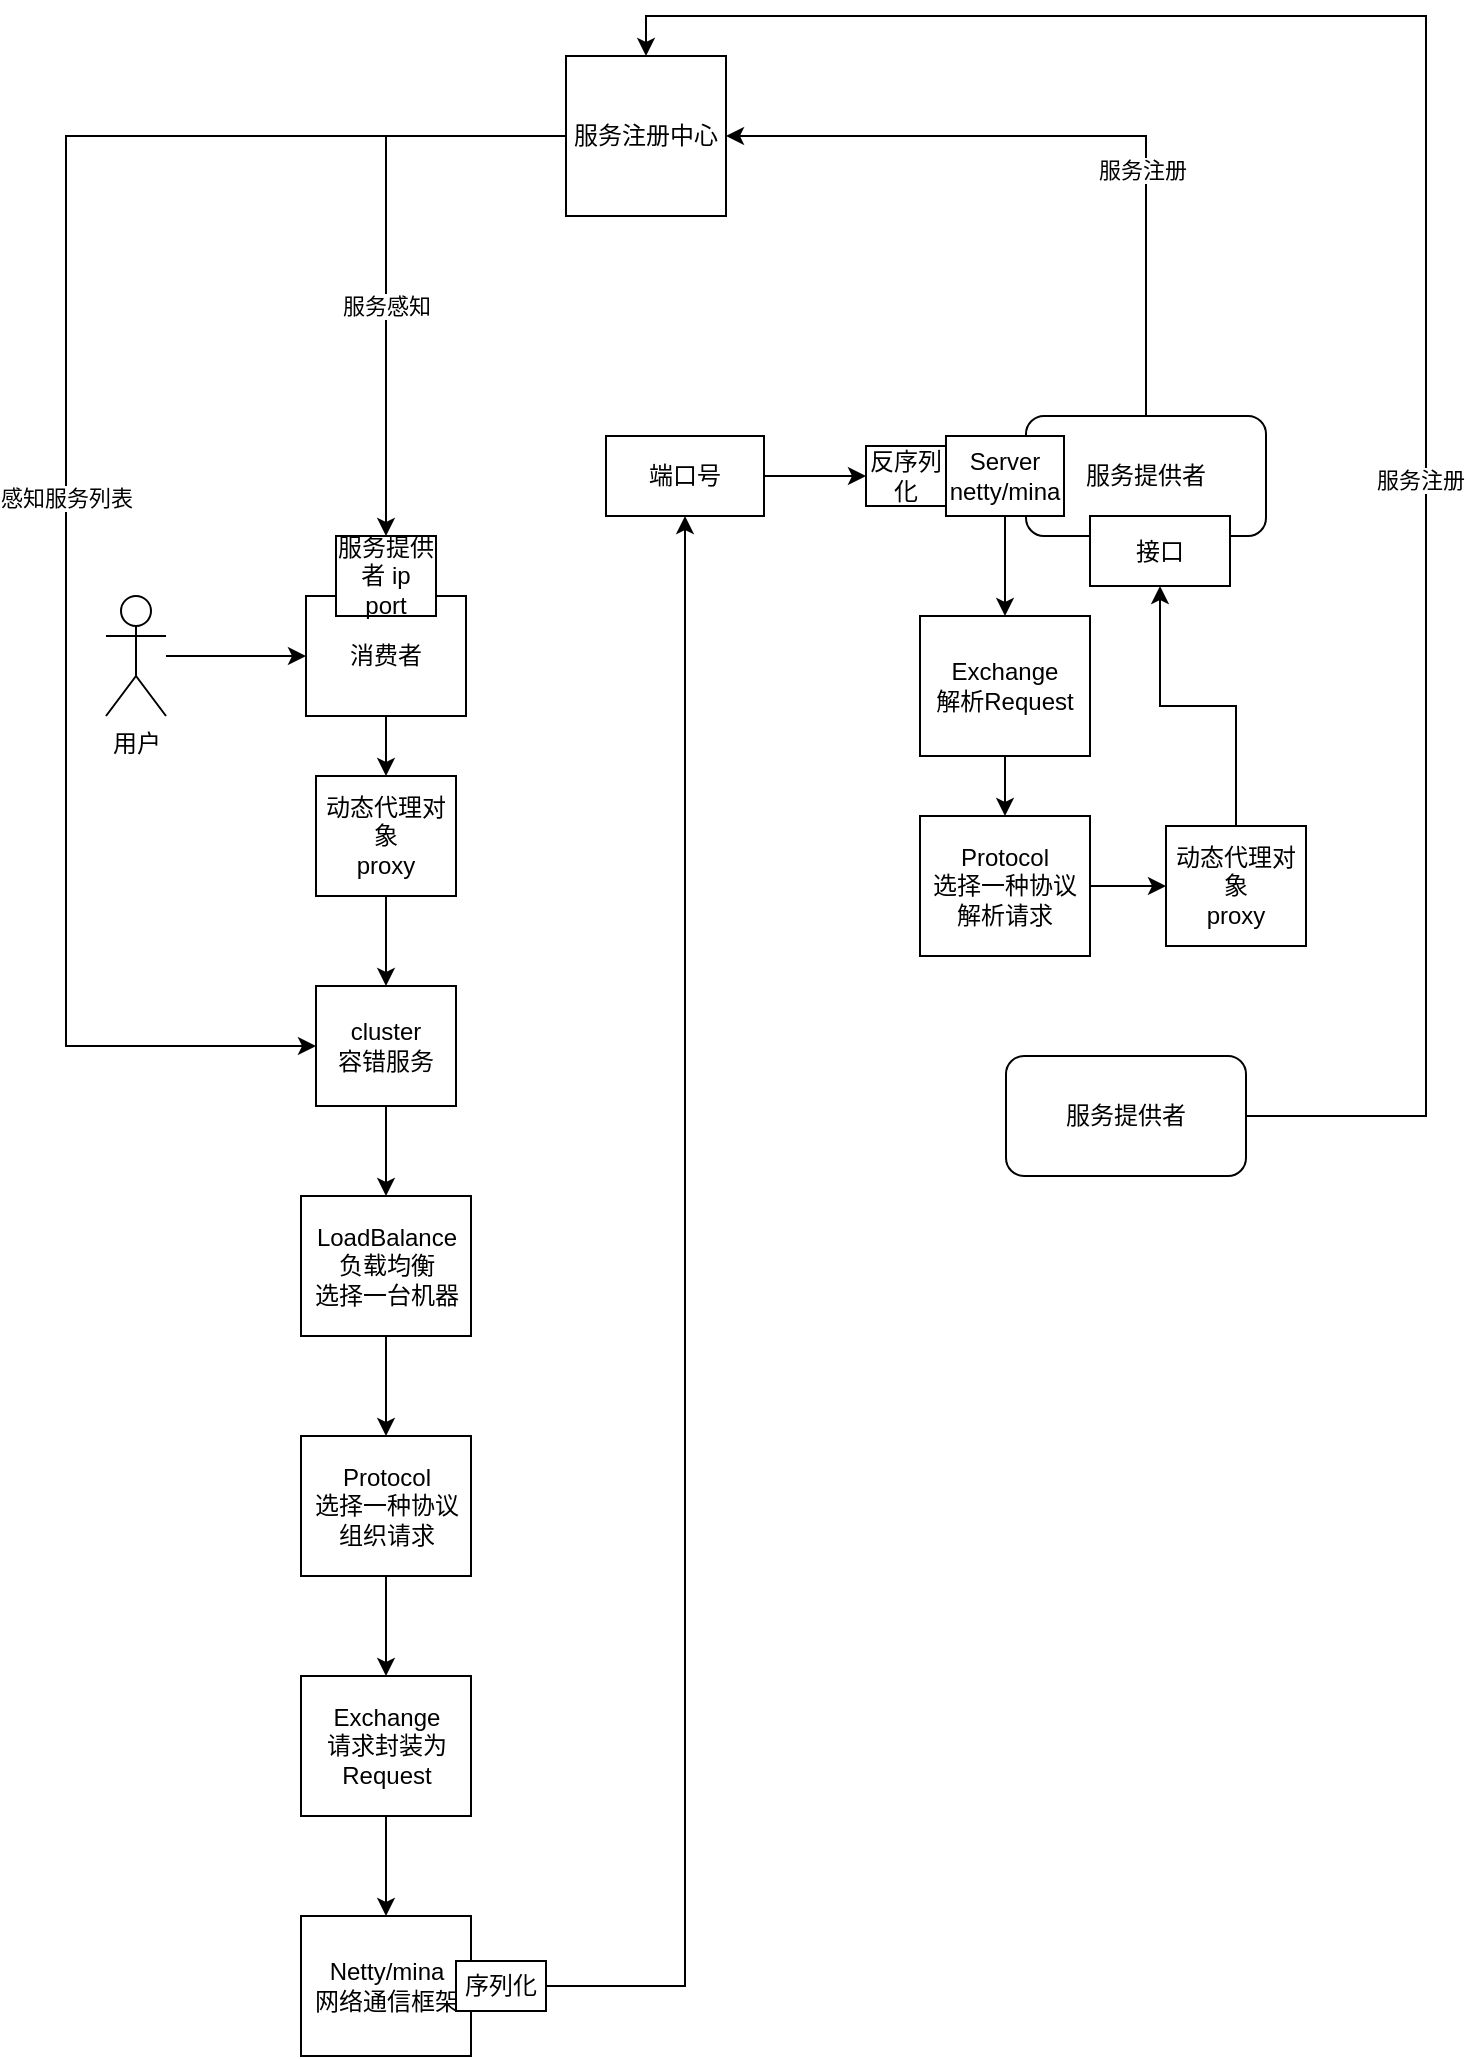 <mxfile version="14.6.13" type="device"><diagram id="opir376C2frsNPWuP8xq" name="第 1 页"><mxGraphModel dx="1186" dy="595" grid="1" gridSize="10" guides="1" tooltips="1" connect="1" arrows="1" fold="1" page="1" pageScale="1" pageWidth="827" pageHeight="1169" math="0" shadow="0"><root><mxCell id="0"/><mxCell id="1" parent="0"/><mxCell id="wSwoKT_neSM9T_dvpItG-6" style="edgeStyle=orthogonalEdgeStyle;rounded=0;orthogonalLoop=1;jettySize=auto;html=1;" edge="1" parent="1" source="wSwoKT_neSM9T_dvpItG-1" target="wSwoKT_neSM9T_dvpItG-7"><mxGeometry relative="1" as="geometry"><mxPoint x="160" y="390" as="targetPoint"/></mxGeometry></mxCell><mxCell id="wSwoKT_neSM9T_dvpItG-1" value="用户" style="shape=umlActor;verticalLabelPosition=bottom;verticalAlign=top;html=1;outlineConnect=0;" vertex="1" parent="1"><mxGeometry x="70" y="360" width="30" height="60" as="geometry"/></mxCell><mxCell id="wSwoKT_neSM9T_dvpItG-17" style="edgeStyle=orthogonalEdgeStyle;rounded=0;orthogonalLoop=1;jettySize=auto;html=1;entryX=0.5;entryY=0;entryDx=0;entryDy=0;" edge="1" parent="1" source="wSwoKT_neSM9T_dvpItG-7" target="wSwoKT_neSM9T_dvpItG-19"><mxGeometry relative="1" as="geometry"><mxPoint x="210" y="460" as="targetPoint"/></mxGeometry></mxCell><mxCell id="wSwoKT_neSM9T_dvpItG-7" value="消费者" style="rounded=0;whiteSpace=wrap;html=1;" vertex="1" parent="1"><mxGeometry x="170" y="360" width="80" height="60" as="geometry"/></mxCell><mxCell id="wSwoKT_neSM9T_dvpItG-15" style="edgeStyle=orthogonalEdgeStyle;rounded=0;orthogonalLoop=1;jettySize=auto;html=1;exitX=0;exitY=0.5;exitDx=0;exitDy=0;entryX=0.5;entryY=0;entryDx=0;entryDy=0;" edge="1" parent="1" source="wSwoKT_neSM9T_dvpItG-8" target="wSwoKT_neSM9T_dvpItG-27"><mxGeometry relative="1" as="geometry"><mxPoint x="210" y="300" as="targetPoint"/></mxGeometry></mxCell><mxCell id="wSwoKT_neSM9T_dvpItG-16" value="服务感知" style="edgeLabel;html=1;align=center;verticalAlign=middle;resizable=0;points=[];" vertex="1" connectable="0" parent="wSwoKT_neSM9T_dvpItG-15"><mxGeometry x="0.206" relative="1" as="geometry"><mxPoint as="offset"/></mxGeometry></mxCell><mxCell id="wSwoKT_neSM9T_dvpItG-29" style="edgeStyle=orthogonalEdgeStyle;rounded=0;orthogonalLoop=1;jettySize=auto;html=1;entryX=0;entryY=0.5;entryDx=0;entryDy=0;" edge="1" parent="1" source="wSwoKT_neSM9T_dvpItG-8" target="wSwoKT_neSM9T_dvpItG-22"><mxGeometry relative="1" as="geometry"><Array as="points"><mxPoint x="50" y="130"/><mxPoint x="50" y="585"/></Array></mxGeometry></mxCell><mxCell id="wSwoKT_neSM9T_dvpItG-30" value="感知服务列表" style="edgeLabel;html=1;align=center;verticalAlign=middle;resizable=0;points=[];" vertex="1" connectable="0" parent="wSwoKT_neSM9T_dvpItG-29"><mxGeometry x="0.039" relative="1" as="geometry"><mxPoint as="offset"/></mxGeometry></mxCell><mxCell id="wSwoKT_neSM9T_dvpItG-8" value="服务注册中心" style="whiteSpace=wrap;html=1;aspect=fixed;" vertex="1" parent="1"><mxGeometry x="300" y="90" width="80" height="80" as="geometry"/></mxCell><mxCell id="wSwoKT_neSM9T_dvpItG-11" style="edgeStyle=orthogonalEdgeStyle;rounded=0;orthogonalLoop=1;jettySize=auto;html=1;entryX=1;entryY=0.5;entryDx=0;entryDy=0;" edge="1" parent="1" source="wSwoKT_neSM9T_dvpItG-9" target="wSwoKT_neSM9T_dvpItG-8"><mxGeometry relative="1" as="geometry"><Array as="points"><mxPoint x="590" y="130"/></Array></mxGeometry></mxCell><mxCell id="wSwoKT_neSM9T_dvpItG-14" value="服务注册" style="edgeLabel;html=1;align=center;verticalAlign=middle;resizable=0;points=[];" vertex="1" connectable="0" parent="wSwoKT_neSM9T_dvpItG-11"><mxGeometry x="-0.295" y="2" relative="1" as="geometry"><mxPoint as="offset"/></mxGeometry></mxCell><mxCell id="wSwoKT_neSM9T_dvpItG-9" value="服务提供者" style="rounded=1;whiteSpace=wrap;html=1;" vertex="1" parent="1"><mxGeometry x="530" y="270" width="120" height="60" as="geometry"/></mxCell><mxCell id="wSwoKT_neSM9T_dvpItG-12" style="edgeStyle=orthogonalEdgeStyle;rounded=0;orthogonalLoop=1;jettySize=auto;html=1;entryX=0.5;entryY=0;entryDx=0;entryDy=0;" edge="1" parent="1" source="wSwoKT_neSM9T_dvpItG-10" target="wSwoKT_neSM9T_dvpItG-8"><mxGeometry relative="1" as="geometry"><Array as="points"><mxPoint x="730" y="620"/><mxPoint x="730" y="70"/><mxPoint x="340" y="70"/></Array></mxGeometry></mxCell><mxCell id="wSwoKT_neSM9T_dvpItG-13" value="服务注册" style="edgeLabel;html=1;align=center;verticalAlign=middle;resizable=0;points=[];" vertex="1" connectable="0" parent="wSwoKT_neSM9T_dvpItG-12"><mxGeometry x="-0.223" y="3" relative="1" as="geometry"><mxPoint as="offset"/></mxGeometry></mxCell><mxCell id="wSwoKT_neSM9T_dvpItG-10" value="服务提供者" style="rounded=1;whiteSpace=wrap;html=1;" vertex="1" parent="1"><mxGeometry x="520" y="590" width="120" height="60" as="geometry"/></mxCell><mxCell id="wSwoKT_neSM9T_dvpItG-23" style="edgeStyle=orthogonalEdgeStyle;rounded=0;orthogonalLoop=1;jettySize=auto;html=1;entryX=0.5;entryY=0;entryDx=0;entryDy=0;" edge="1" parent="1" source="wSwoKT_neSM9T_dvpItG-19" target="wSwoKT_neSM9T_dvpItG-22"><mxGeometry relative="1" as="geometry"/></mxCell><mxCell id="wSwoKT_neSM9T_dvpItG-19" value="动态代理对象&lt;br&gt;proxy" style="rounded=0;whiteSpace=wrap;html=1;" vertex="1" parent="1"><mxGeometry x="175" y="450" width="70" height="60" as="geometry"/></mxCell><mxCell id="wSwoKT_neSM9T_dvpItG-24" style="edgeStyle=orthogonalEdgeStyle;rounded=0;orthogonalLoop=1;jettySize=auto;html=1;entryX=0.5;entryY=0;entryDx=0;entryDy=0;" edge="1" parent="1" source="wSwoKT_neSM9T_dvpItG-22" target="wSwoKT_neSM9T_dvpItG-25"><mxGeometry relative="1" as="geometry"><mxPoint x="210" y="660" as="targetPoint"/></mxGeometry></mxCell><mxCell id="wSwoKT_neSM9T_dvpItG-22" value="cluster&lt;br&gt;容错服务" style="rounded=0;whiteSpace=wrap;html=1;" vertex="1" parent="1"><mxGeometry x="175" y="555" width="70" height="60" as="geometry"/></mxCell><mxCell id="wSwoKT_neSM9T_dvpItG-32" style="edgeStyle=orthogonalEdgeStyle;rounded=0;orthogonalLoop=1;jettySize=auto;html=1;entryX=0.5;entryY=0;entryDx=0;entryDy=0;" edge="1" parent="1" source="wSwoKT_neSM9T_dvpItG-25" target="wSwoKT_neSM9T_dvpItG-31"><mxGeometry relative="1" as="geometry"/></mxCell><mxCell id="wSwoKT_neSM9T_dvpItG-25" value="LoadBalance&lt;br&gt;负载均衡&lt;br&gt;选择一台机器" style="rounded=0;whiteSpace=wrap;html=1;" vertex="1" parent="1"><mxGeometry x="167.5" y="660" width="85" height="70" as="geometry"/></mxCell><mxCell id="wSwoKT_neSM9T_dvpItG-27" value="服务提供者 ip port" style="rounded=0;whiteSpace=wrap;html=1;" vertex="1" parent="1"><mxGeometry x="185" y="330" width="50" height="40" as="geometry"/></mxCell><mxCell id="wSwoKT_neSM9T_dvpItG-34" style="edgeStyle=orthogonalEdgeStyle;rounded=0;orthogonalLoop=1;jettySize=auto;html=1;entryX=0.5;entryY=0;entryDx=0;entryDy=0;" edge="1" parent="1" source="wSwoKT_neSM9T_dvpItG-31" target="wSwoKT_neSM9T_dvpItG-33"><mxGeometry relative="1" as="geometry"/></mxCell><mxCell id="wSwoKT_neSM9T_dvpItG-31" value="Protocol&lt;br&gt;选择一种协议组织请求" style="rounded=0;whiteSpace=wrap;html=1;" vertex="1" parent="1"><mxGeometry x="167.5" y="780" width="85" height="70" as="geometry"/></mxCell><mxCell id="wSwoKT_neSM9T_dvpItG-36" style="edgeStyle=orthogonalEdgeStyle;rounded=0;orthogonalLoop=1;jettySize=auto;html=1;" edge="1" parent="1" source="wSwoKT_neSM9T_dvpItG-33" target="wSwoKT_neSM9T_dvpItG-35"><mxGeometry relative="1" as="geometry"/></mxCell><mxCell id="wSwoKT_neSM9T_dvpItG-33" value="Exchange&lt;br&gt;请求封装为&lt;br&gt;Request" style="rounded=0;whiteSpace=wrap;html=1;" vertex="1" parent="1"><mxGeometry x="167.5" y="900" width="85" height="70" as="geometry"/></mxCell><mxCell id="wSwoKT_neSM9T_dvpItG-35" value="Netty/mina&lt;br&gt;网络通信框架" style="rounded=0;whiteSpace=wrap;html=1;" vertex="1" parent="1"><mxGeometry x="167.5" y="1020" width="85" height="70" as="geometry"/></mxCell><mxCell id="wSwoKT_neSM9T_dvpItG-41" value="" style="edgeStyle=orthogonalEdgeStyle;rounded=0;orthogonalLoop=1;jettySize=auto;html=1;" edge="1" parent="1" source="wSwoKT_neSM9T_dvpItG-37" target="wSwoKT_neSM9T_dvpItG-40"><mxGeometry relative="1" as="geometry"/></mxCell><mxCell id="wSwoKT_neSM9T_dvpItG-37" value="序列化" style="whiteSpace=wrap;html=1;rounded=0;" vertex="1" parent="1"><mxGeometry x="245" y="1042.5" width="45" height="25" as="geometry"/></mxCell><mxCell id="wSwoKT_neSM9T_dvpItG-42" style="edgeStyle=orthogonalEdgeStyle;rounded=0;orthogonalLoop=1;jettySize=auto;html=1;" edge="1" parent="1" source="wSwoKT_neSM9T_dvpItG-40" target="wSwoKT_neSM9T_dvpItG-43"><mxGeometry relative="1" as="geometry"><mxPoint x="460" y="300" as="targetPoint"/></mxGeometry></mxCell><mxCell id="wSwoKT_neSM9T_dvpItG-40" value="端口号" style="whiteSpace=wrap;html=1;rounded=0;" vertex="1" parent="1"><mxGeometry x="320" y="280" width="79" height="40" as="geometry"/></mxCell><mxCell id="wSwoKT_neSM9T_dvpItG-43" value="反序列化" style="whiteSpace=wrap;html=1;rounded=0;" vertex="1" parent="1"><mxGeometry x="450" y="285" width="40" height="30" as="geometry"/></mxCell><mxCell id="wSwoKT_neSM9T_dvpItG-46" style="edgeStyle=orthogonalEdgeStyle;rounded=0;orthogonalLoop=1;jettySize=auto;html=1;entryX=0.5;entryY=0;entryDx=0;entryDy=0;" edge="1" parent="1" source="wSwoKT_neSM9T_dvpItG-45" target="wSwoKT_neSM9T_dvpItG-47"><mxGeometry relative="1" as="geometry"><mxPoint x="519.5" y="370" as="targetPoint"/></mxGeometry></mxCell><mxCell id="wSwoKT_neSM9T_dvpItG-45" value="Server&lt;br&gt;netty/mina" style="whiteSpace=wrap;html=1;rounded=0;" vertex="1" parent="1"><mxGeometry x="490" y="280" width="59" height="40" as="geometry"/></mxCell><mxCell id="wSwoKT_neSM9T_dvpItG-50" value="" style="edgeStyle=orthogonalEdgeStyle;rounded=0;orthogonalLoop=1;jettySize=auto;html=1;" edge="1" parent="1" source="wSwoKT_neSM9T_dvpItG-47" target="wSwoKT_neSM9T_dvpItG-49"><mxGeometry relative="1" as="geometry"/></mxCell><mxCell id="wSwoKT_neSM9T_dvpItG-47" value="Exchange&lt;br&gt;解析Request" style="rounded=0;whiteSpace=wrap;html=1;" vertex="1" parent="1"><mxGeometry x="477" y="370" width="85" height="70" as="geometry"/></mxCell><mxCell id="wSwoKT_neSM9T_dvpItG-54" value="" style="edgeStyle=orthogonalEdgeStyle;rounded=0;orthogonalLoop=1;jettySize=auto;html=1;" edge="1" parent="1" source="wSwoKT_neSM9T_dvpItG-49" target="wSwoKT_neSM9T_dvpItG-53"><mxGeometry relative="1" as="geometry"/></mxCell><mxCell id="wSwoKT_neSM9T_dvpItG-49" value="Protocol&lt;br&gt;选择一种协议解析请求" style="rounded=0;whiteSpace=wrap;html=1;" vertex="1" parent="1"><mxGeometry x="477" y="470" width="85" height="70" as="geometry"/></mxCell><mxCell id="wSwoKT_neSM9T_dvpItG-57" value="" style="edgeStyle=orthogonalEdgeStyle;rounded=0;orthogonalLoop=1;jettySize=auto;html=1;" edge="1" parent="1" source="wSwoKT_neSM9T_dvpItG-53" target="wSwoKT_neSM9T_dvpItG-56"><mxGeometry relative="1" as="geometry"/></mxCell><mxCell id="wSwoKT_neSM9T_dvpItG-53" value="动态代理对象&lt;br&gt;proxy" style="rounded=0;whiteSpace=wrap;html=1;" vertex="1" parent="1"><mxGeometry x="600" y="475" width="70" height="60" as="geometry"/></mxCell><mxCell id="wSwoKT_neSM9T_dvpItG-56" value="接口" style="whiteSpace=wrap;html=1;rounded=0;" vertex="1" parent="1"><mxGeometry x="562" y="320" width="70" height="35" as="geometry"/></mxCell></root></mxGraphModel></diagram></mxfile>